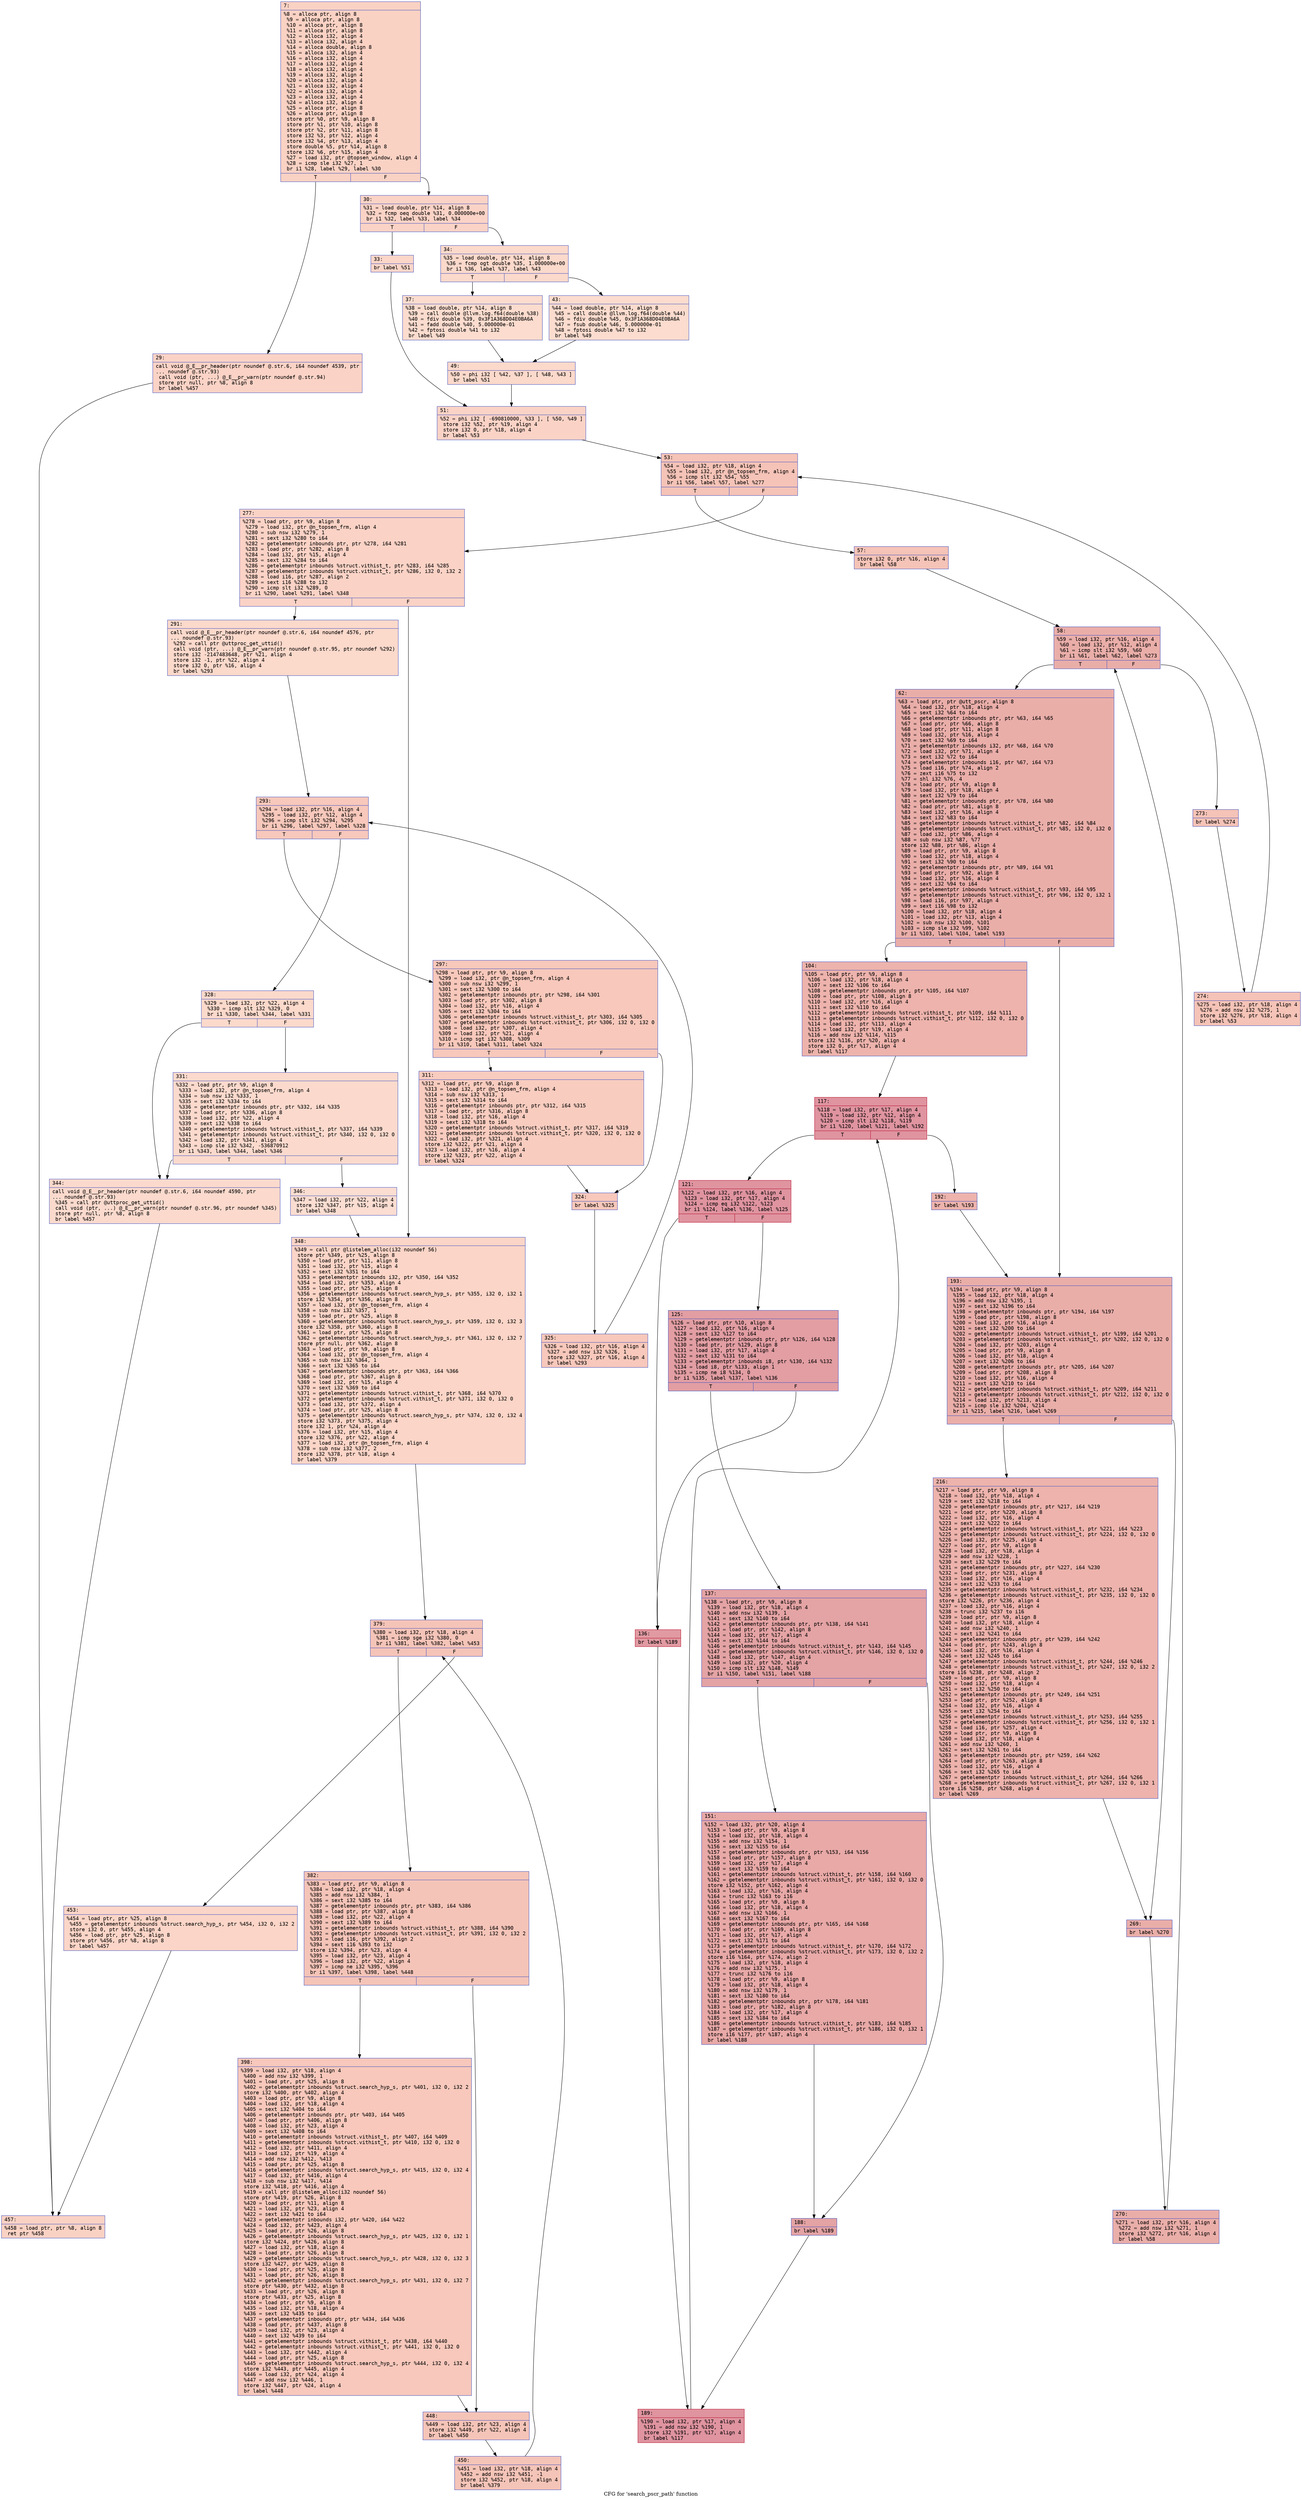 digraph "CFG for 'search_pscr_path' function" {
	label="CFG for 'search_pscr_path' function";

	Node0x60000200a5d0 [shape=record,color="#3d50c3ff", style=filled, fillcolor="#f4987a70" fontname="Courier",label="{7:\l|  %8 = alloca ptr, align 8\l  %9 = alloca ptr, align 8\l  %10 = alloca ptr, align 8\l  %11 = alloca ptr, align 8\l  %12 = alloca i32, align 4\l  %13 = alloca i32, align 4\l  %14 = alloca double, align 8\l  %15 = alloca i32, align 4\l  %16 = alloca i32, align 4\l  %17 = alloca i32, align 4\l  %18 = alloca i32, align 4\l  %19 = alloca i32, align 4\l  %20 = alloca i32, align 4\l  %21 = alloca i32, align 4\l  %22 = alloca i32, align 4\l  %23 = alloca i32, align 4\l  %24 = alloca i32, align 4\l  %25 = alloca ptr, align 8\l  %26 = alloca ptr, align 8\l  store ptr %0, ptr %9, align 8\l  store ptr %1, ptr %10, align 8\l  store ptr %2, ptr %11, align 8\l  store i32 %3, ptr %12, align 4\l  store i32 %4, ptr %13, align 4\l  store double %5, ptr %14, align 8\l  store i32 %6, ptr %15, align 4\l  %27 = load i32, ptr @topsen_window, align 4\l  %28 = icmp sle i32 %27, 1\l  br i1 %28, label %29, label %30\l|{<s0>T|<s1>F}}"];
	Node0x60000200a5d0:s0 -> Node0x60000200a620[tooltip="7 -> 29\nProbability 50.00%" ];
	Node0x60000200a5d0:s1 -> Node0x60000200a670[tooltip="7 -> 30\nProbability 50.00%" ];
	Node0x60000200a620 [shape=record,color="#3d50c3ff", style=filled, fillcolor="#f59c7d70" fontname="Courier",label="{29:\l|  call void @_E__pr_header(ptr noundef @.str.6, i64 noundef 4539, ptr\l... noundef @.str.93)\l  call void (ptr, ...) @_E__pr_warn(ptr noundef @.str.94)\l  store ptr null, ptr %8, align 8\l  br label %457\l}"];
	Node0x60000200a620 -> Node0x60000200b480[tooltip="29 -> 457\nProbability 100.00%" ];
	Node0x60000200a670 [shape=record,color="#3d50c3ff", style=filled, fillcolor="#f59c7d70" fontname="Courier",label="{30:\l|  %31 = load double, ptr %14, align 8\l  %32 = fcmp oeq double %31, 0.000000e+00\l  br i1 %32, label %33, label %34\l|{<s0>T|<s1>F}}"];
	Node0x60000200a670:s0 -> Node0x60000200a6c0[tooltip="30 -> 33\nProbability 62.50%" ];
	Node0x60000200a670:s1 -> Node0x60000200a710[tooltip="30 -> 34\nProbability 37.50%" ];
	Node0x60000200a6c0 [shape=record,color="#3d50c3ff", style=filled, fillcolor="#f6a38570" fontname="Courier",label="{33:\l|  br label %51\l}"];
	Node0x60000200a6c0 -> Node0x60000200a850[tooltip="33 -> 51\nProbability 100.00%" ];
	Node0x60000200a710 [shape=record,color="#3d50c3ff", style=filled, fillcolor="#f7a88970" fontname="Courier",label="{34:\l|  %35 = load double, ptr %14, align 8\l  %36 = fcmp ogt double %35, 1.000000e+00\l  br i1 %36, label %37, label %43\l|{<s0>T|<s1>F}}"];
	Node0x60000200a710:s0 -> Node0x60000200a760[tooltip="34 -> 37\nProbability 50.00%" ];
	Node0x60000200a710:s1 -> Node0x60000200a7b0[tooltip="34 -> 43\nProbability 50.00%" ];
	Node0x60000200a760 [shape=record,color="#3d50c3ff", style=filled, fillcolor="#f7af9170" fontname="Courier",label="{37:\l|  %38 = load double, ptr %14, align 8\l  %39 = call double @llvm.log.f64(double %38)\l  %40 = fdiv double %39, 0x3F1A368D04E0BA6A\l  %41 = fadd double %40, 5.000000e-01\l  %42 = fptosi double %41 to i32\l  br label %49\l}"];
	Node0x60000200a760 -> Node0x60000200a800[tooltip="37 -> 49\nProbability 100.00%" ];
	Node0x60000200a7b0 [shape=record,color="#3d50c3ff", style=filled, fillcolor="#f7af9170" fontname="Courier",label="{43:\l|  %44 = load double, ptr %14, align 8\l  %45 = call double @llvm.log.f64(double %44)\l  %46 = fdiv double %45, 0x3F1A368D04E0BA6A\l  %47 = fsub double %46, 5.000000e-01\l  %48 = fptosi double %47 to i32\l  br label %49\l}"];
	Node0x60000200a7b0 -> Node0x60000200a800[tooltip="43 -> 49\nProbability 100.00%" ];
	Node0x60000200a800 [shape=record,color="#3d50c3ff", style=filled, fillcolor="#f7a88970" fontname="Courier",label="{49:\l|  %50 = phi i32 [ %42, %37 ], [ %48, %43 ]\l  br label %51\l}"];
	Node0x60000200a800 -> Node0x60000200a850[tooltip="49 -> 51\nProbability 100.00%" ];
	Node0x60000200a850 [shape=record,color="#3d50c3ff", style=filled, fillcolor="#f59c7d70" fontname="Courier",label="{51:\l|  %52 = phi i32 [ -690810000, %33 ], [ %50, %49 ]\l  store i32 %52, ptr %19, align 4\l  store i32 0, ptr %18, align 4\l  br label %53\l}"];
	Node0x60000200a850 -> Node0x60000200a8a0[tooltip="51 -> 53\nProbability 100.00%" ];
	Node0x60000200a8a0 [shape=record,color="#3d50c3ff", style=filled, fillcolor="#e8765c70" fontname="Courier",label="{53:\l|  %54 = load i32, ptr %18, align 4\l  %55 = load i32, ptr @n_topsen_frm, align 4\l  %56 = icmp slt i32 %54, %55\l  br i1 %56, label %57, label %277\l|{<s0>T|<s1>F}}"];
	Node0x60000200a8a0:s0 -> Node0x60000200a8f0[tooltip="53 -> 57\nProbability 96.88%" ];
	Node0x60000200a8a0:s1 -> Node0x60000200aee0[tooltip="53 -> 277\nProbability 3.12%" ];
	Node0x60000200a8f0 [shape=record,color="#3d50c3ff", style=filled, fillcolor="#e8765c70" fontname="Courier",label="{57:\l|  store i32 0, ptr %16, align 4\l  br label %58\l}"];
	Node0x60000200a8f0 -> Node0x60000200a940[tooltip="57 -> 58\nProbability 100.00%" ];
	Node0x60000200a940 [shape=record,color="#3d50c3ff", style=filled, fillcolor="#d0473d70" fontname="Courier",label="{58:\l|  %59 = load i32, ptr %16, align 4\l  %60 = load i32, ptr %12, align 4\l  %61 = icmp slt i32 %59, %60\l  br i1 %61, label %62, label %273\l|{<s0>T|<s1>F}}"];
	Node0x60000200a940:s0 -> Node0x60000200a990[tooltip="58 -> 62\nProbability 96.88%" ];
	Node0x60000200a940:s1 -> Node0x60000200ae40[tooltip="58 -> 273\nProbability 3.12%" ];
	Node0x60000200a990 [shape=record,color="#3d50c3ff", style=filled, fillcolor="#d0473d70" fontname="Courier",label="{62:\l|  %63 = load ptr, ptr @utt_pscr, align 8\l  %64 = load i32, ptr %18, align 4\l  %65 = sext i32 %64 to i64\l  %66 = getelementptr inbounds ptr, ptr %63, i64 %65\l  %67 = load ptr, ptr %66, align 8\l  %68 = load ptr, ptr %11, align 8\l  %69 = load i32, ptr %16, align 4\l  %70 = sext i32 %69 to i64\l  %71 = getelementptr inbounds i32, ptr %68, i64 %70\l  %72 = load i32, ptr %71, align 4\l  %73 = sext i32 %72 to i64\l  %74 = getelementptr inbounds i16, ptr %67, i64 %73\l  %75 = load i16, ptr %74, align 2\l  %76 = zext i16 %75 to i32\l  %77 = shl i32 %76, 4\l  %78 = load ptr, ptr %9, align 8\l  %79 = load i32, ptr %18, align 4\l  %80 = sext i32 %79 to i64\l  %81 = getelementptr inbounds ptr, ptr %78, i64 %80\l  %82 = load ptr, ptr %81, align 8\l  %83 = load i32, ptr %16, align 4\l  %84 = sext i32 %83 to i64\l  %85 = getelementptr inbounds %struct.vithist_t, ptr %82, i64 %84\l  %86 = getelementptr inbounds %struct.vithist_t, ptr %85, i32 0, i32 0\l  %87 = load i32, ptr %86, align 4\l  %88 = sub nsw i32 %87, %77\l  store i32 %88, ptr %86, align 4\l  %89 = load ptr, ptr %9, align 8\l  %90 = load i32, ptr %18, align 4\l  %91 = sext i32 %90 to i64\l  %92 = getelementptr inbounds ptr, ptr %89, i64 %91\l  %93 = load ptr, ptr %92, align 8\l  %94 = load i32, ptr %16, align 4\l  %95 = sext i32 %94 to i64\l  %96 = getelementptr inbounds %struct.vithist_t, ptr %93, i64 %95\l  %97 = getelementptr inbounds %struct.vithist_t, ptr %96, i32 0, i32 1\l  %98 = load i16, ptr %97, align 4\l  %99 = sext i16 %98 to i32\l  %100 = load i32, ptr %18, align 4\l  %101 = load i32, ptr %13, align 4\l  %102 = sub nsw i32 %100, %101\l  %103 = icmp sle i32 %99, %102\l  br i1 %103, label %104, label %193\l|{<s0>T|<s1>F}}"];
	Node0x60000200a990:s0 -> Node0x60000200a9e0[tooltip="62 -> 104\nProbability 50.00%" ];
	Node0x60000200a990:s1 -> Node0x60000200ad00[tooltip="62 -> 193\nProbability 50.00%" ];
	Node0x60000200a9e0 [shape=record,color="#3d50c3ff", style=filled, fillcolor="#d6524470" fontname="Courier",label="{104:\l|  %105 = load ptr, ptr %9, align 8\l  %106 = load i32, ptr %18, align 4\l  %107 = sext i32 %106 to i64\l  %108 = getelementptr inbounds ptr, ptr %105, i64 %107\l  %109 = load ptr, ptr %108, align 8\l  %110 = load i32, ptr %16, align 4\l  %111 = sext i32 %110 to i64\l  %112 = getelementptr inbounds %struct.vithist_t, ptr %109, i64 %111\l  %113 = getelementptr inbounds %struct.vithist_t, ptr %112, i32 0, i32 0\l  %114 = load i32, ptr %113, align 4\l  %115 = load i32, ptr %19, align 4\l  %116 = add nsw i32 %114, %115\l  store i32 %116, ptr %20, align 4\l  store i32 0, ptr %17, align 4\l  br label %117\l}"];
	Node0x60000200a9e0 -> Node0x60000200aa30[tooltip="104 -> 117\nProbability 100.00%" ];
	Node0x60000200aa30 [shape=record,color="#b70d28ff", style=filled, fillcolor="#b70d2870" fontname="Courier",label="{117:\l|  %118 = load i32, ptr %17, align 4\l  %119 = load i32, ptr %12, align 4\l  %120 = icmp slt i32 %118, %119\l  br i1 %120, label %121, label %192\l|{<s0>T|<s1>F}}"];
	Node0x60000200aa30:s0 -> Node0x60000200aa80[tooltip="117 -> 121\nProbability 96.88%" ];
	Node0x60000200aa30:s1 -> Node0x60000200acb0[tooltip="117 -> 192\nProbability 3.12%" ];
	Node0x60000200aa80 [shape=record,color="#b70d28ff", style=filled, fillcolor="#b70d2870" fontname="Courier",label="{121:\l|  %122 = load i32, ptr %16, align 4\l  %123 = load i32, ptr %17, align 4\l  %124 = icmp eq i32 %122, %123\l  br i1 %124, label %136, label %125\l|{<s0>T|<s1>F}}"];
	Node0x60000200aa80:s0 -> Node0x60000200ab20[tooltip="121 -> 136\nProbability 50.00%" ];
	Node0x60000200aa80:s1 -> Node0x60000200aad0[tooltip="121 -> 125\nProbability 50.00%" ];
	Node0x60000200aad0 [shape=record,color="#3d50c3ff", style=filled, fillcolor="#be242e70" fontname="Courier",label="{125:\l|  %126 = load ptr, ptr %10, align 8\l  %127 = load i32, ptr %16, align 4\l  %128 = sext i32 %127 to i64\l  %129 = getelementptr inbounds ptr, ptr %126, i64 %128\l  %130 = load ptr, ptr %129, align 8\l  %131 = load i32, ptr %17, align 4\l  %132 = sext i32 %131 to i64\l  %133 = getelementptr inbounds i8, ptr %130, i64 %132\l  %134 = load i8, ptr %133, align 1\l  %135 = icmp ne i8 %134, 0\l  br i1 %135, label %137, label %136\l|{<s0>T|<s1>F}}"];
	Node0x60000200aad0:s0 -> Node0x60000200ab70[tooltip="125 -> 137\nProbability 62.50%" ];
	Node0x60000200aad0:s1 -> Node0x60000200ab20[tooltip="125 -> 136\nProbability 37.50%" ];
	Node0x60000200ab20 [shape=record,color="#b70d28ff", style=filled, fillcolor="#bb1b2c70" fontname="Courier",label="{136:\l|  br label %189\l}"];
	Node0x60000200ab20 -> Node0x60000200ac60[tooltip="136 -> 189\nProbability 100.00%" ];
	Node0x60000200ab70 [shape=record,color="#3d50c3ff", style=filled, fillcolor="#c32e3170" fontname="Courier",label="{137:\l|  %138 = load ptr, ptr %9, align 8\l  %139 = load i32, ptr %18, align 4\l  %140 = add nsw i32 %139, 1\l  %141 = sext i32 %140 to i64\l  %142 = getelementptr inbounds ptr, ptr %138, i64 %141\l  %143 = load ptr, ptr %142, align 8\l  %144 = load i32, ptr %17, align 4\l  %145 = sext i32 %144 to i64\l  %146 = getelementptr inbounds %struct.vithist_t, ptr %143, i64 %145\l  %147 = getelementptr inbounds %struct.vithist_t, ptr %146, i32 0, i32 0\l  %148 = load i32, ptr %147, align 4\l  %149 = load i32, ptr %20, align 4\l  %150 = icmp slt i32 %148, %149\l  br i1 %150, label %151, label %188\l|{<s0>T|<s1>F}}"];
	Node0x60000200ab70:s0 -> Node0x60000200abc0[tooltip="137 -> 151\nProbability 50.00%" ];
	Node0x60000200ab70:s1 -> Node0x60000200ac10[tooltip="137 -> 188\nProbability 50.00%" ];
	Node0x60000200abc0 [shape=record,color="#3d50c3ff", style=filled, fillcolor="#ca3b3770" fontname="Courier",label="{151:\l|  %152 = load i32, ptr %20, align 4\l  %153 = load ptr, ptr %9, align 8\l  %154 = load i32, ptr %18, align 4\l  %155 = add nsw i32 %154, 1\l  %156 = sext i32 %155 to i64\l  %157 = getelementptr inbounds ptr, ptr %153, i64 %156\l  %158 = load ptr, ptr %157, align 8\l  %159 = load i32, ptr %17, align 4\l  %160 = sext i32 %159 to i64\l  %161 = getelementptr inbounds %struct.vithist_t, ptr %158, i64 %160\l  %162 = getelementptr inbounds %struct.vithist_t, ptr %161, i32 0, i32 0\l  store i32 %152, ptr %162, align 4\l  %163 = load i32, ptr %16, align 4\l  %164 = trunc i32 %163 to i16\l  %165 = load ptr, ptr %9, align 8\l  %166 = load i32, ptr %18, align 4\l  %167 = add nsw i32 %166, 1\l  %168 = sext i32 %167 to i64\l  %169 = getelementptr inbounds ptr, ptr %165, i64 %168\l  %170 = load ptr, ptr %169, align 8\l  %171 = load i32, ptr %17, align 4\l  %172 = sext i32 %171 to i64\l  %173 = getelementptr inbounds %struct.vithist_t, ptr %170, i64 %172\l  %174 = getelementptr inbounds %struct.vithist_t, ptr %173, i32 0, i32 2\l  store i16 %164, ptr %174, align 2\l  %175 = load i32, ptr %18, align 4\l  %176 = add nsw i32 %175, 1\l  %177 = trunc i32 %176 to i16\l  %178 = load ptr, ptr %9, align 8\l  %179 = load i32, ptr %18, align 4\l  %180 = add nsw i32 %179, 1\l  %181 = sext i32 %180 to i64\l  %182 = getelementptr inbounds ptr, ptr %178, i64 %181\l  %183 = load ptr, ptr %182, align 8\l  %184 = load i32, ptr %17, align 4\l  %185 = sext i32 %184 to i64\l  %186 = getelementptr inbounds %struct.vithist_t, ptr %183, i64 %185\l  %187 = getelementptr inbounds %struct.vithist_t, ptr %186, i32 0, i32 1\l  store i16 %177, ptr %187, align 4\l  br label %188\l}"];
	Node0x60000200abc0 -> Node0x60000200ac10[tooltip="151 -> 188\nProbability 100.00%" ];
	Node0x60000200ac10 [shape=record,color="#3d50c3ff", style=filled, fillcolor="#c32e3170" fontname="Courier",label="{188:\l|  br label %189\l}"];
	Node0x60000200ac10 -> Node0x60000200ac60[tooltip="188 -> 189\nProbability 100.00%" ];
	Node0x60000200ac60 [shape=record,color="#b70d28ff", style=filled, fillcolor="#b70d2870" fontname="Courier",label="{189:\l|  %190 = load i32, ptr %17, align 4\l  %191 = add nsw i32 %190, 1\l  store i32 %191, ptr %17, align 4\l  br label %117\l}"];
	Node0x60000200ac60 -> Node0x60000200aa30[tooltip="189 -> 117\nProbability 100.00%" ];
	Node0x60000200acb0 [shape=record,color="#3d50c3ff", style=filled, fillcolor="#d6524470" fontname="Courier",label="{192:\l|  br label %193\l}"];
	Node0x60000200acb0 -> Node0x60000200ad00[tooltip="192 -> 193\nProbability 100.00%" ];
	Node0x60000200ad00 [shape=record,color="#3d50c3ff", style=filled, fillcolor="#d0473d70" fontname="Courier",label="{193:\l|  %194 = load ptr, ptr %9, align 8\l  %195 = load i32, ptr %18, align 4\l  %196 = add nsw i32 %195, 1\l  %197 = sext i32 %196 to i64\l  %198 = getelementptr inbounds ptr, ptr %194, i64 %197\l  %199 = load ptr, ptr %198, align 8\l  %200 = load i32, ptr %16, align 4\l  %201 = sext i32 %200 to i64\l  %202 = getelementptr inbounds %struct.vithist_t, ptr %199, i64 %201\l  %203 = getelementptr inbounds %struct.vithist_t, ptr %202, i32 0, i32 0\l  %204 = load i32, ptr %203, align 4\l  %205 = load ptr, ptr %9, align 8\l  %206 = load i32, ptr %18, align 4\l  %207 = sext i32 %206 to i64\l  %208 = getelementptr inbounds ptr, ptr %205, i64 %207\l  %209 = load ptr, ptr %208, align 8\l  %210 = load i32, ptr %16, align 4\l  %211 = sext i32 %210 to i64\l  %212 = getelementptr inbounds %struct.vithist_t, ptr %209, i64 %211\l  %213 = getelementptr inbounds %struct.vithist_t, ptr %212, i32 0, i32 0\l  %214 = load i32, ptr %213, align 4\l  %215 = icmp sle i32 %204, %214\l  br i1 %215, label %216, label %269\l|{<s0>T|<s1>F}}"];
	Node0x60000200ad00:s0 -> Node0x60000200ad50[tooltip="193 -> 216\nProbability 50.00%" ];
	Node0x60000200ad00:s1 -> Node0x60000200ada0[tooltip="193 -> 269\nProbability 50.00%" ];
	Node0x60000200ad50 [shape=record,color="#3d50c3ff", style=filled, fillcolor="#d6524470" fontname="Courier",label="{216:\l|  %217 = load ptr, ptr %9, align 8\l  %218 = load i32, ptr %18, align 4\l  %219 = sext i32 %218 to i64\l  %220 = getelementptr inbounds ptr, ptr %217, i64 %219\l  %221 = load ptr, ptr %220, align 8\l  %222 = load i32, ptr %16, align 4\l  %223 = sext i32 %222 to i64\l  %224 = getelementptr inbounds %struct.vithist_t, ptr %221, i64 %223\l  %225 = getelementptr inbounds %struct.vithist_t, ptr %224, i32 0, i32 0\l  %226 = load i32, ptr %225, align 4\l  %227 = load ptr, ptr %9, align 8\l  %228 = load i32, ptr %18, align 4\l  %229 = add nsw i32 %228, 1\l  %230 = sext i32 %229 to i64\l  %231 = getelementptr inbounds ptr, ptr %227, i64 %230\l  %232 = load ptr, ptr %231, align 8\l  %233 = load i32, ptr %16, align 4\l  %234 = sext i32 %233 to i64\l  %235 = getelementptr inbounds %struct.vithist_t, ptr %232, i64 %234\l  %236 = getelementptr inbounds %struct.vithist_t, ptr %235, i32 0, i32 0\l  store i32 %226, ptr %236, align 4\l  %237 = load i32, ptr %16, align 4\l  %238 = trunc i32 %237 to i16\l  %239 = load ptr, ptr %9, align 8\l  %240 = load i32, ptr %18, align 4\l  %241 = add nsw i32 %240, 1\l  %242 = sext i32 %241 to i64\l  %243 = getelementptr inbounds ptr, ptr %239, i64 %242\l  %244 = load ptr, ptr %243, align 8\l  %245 = load i32, ptr %16, align 4\l  %246 = sext i32 %245 to i64\l  %247 = getelementptr inbounds %struct.vithist_t, ptr %244, i64 %246\l  %248 = getelementptr inbounds %struct.vithist_t, ptr %247, i32 0, i32 2\l  store i16 %238, ptr %248, align 2\l  %249 = load ptr, ptr %9, align 8\l  %250 = load i32, ptr %18, align 4\l  %251 = sext i32 %250 to i64\l  %252 = getelementptr inbounds ptr, ptr %249, i64 %251\l  %253 = load ptr, ptr %252, align 8\l  %254 = load i32, ptr %16, align 4\l  %255 = sext i32 %254 to i64\l  %256 = getelementptr inbounds %struct.vithist_t, ptr %253, i64 %255\l  %257 = getelementptr inbounds %struct.vithist_t, ptr %256, i32 0, i32 1\l  %258 = load i16, ptr %257, align 4\l  %259 = load ptr, ptr %9, align 8\l  %260 = load i32, ptr %18, align 4\l  %261 = add nsw i32 %260, 1\l  %262 = sext i32 %261 to i64\l  %263 = getelementptr inbounds ptr, ptr %259, i64 %262\l  %264 = load ptr, ptr %263, align 8\l  %265 = load i32, ptr %16, align 4\l  %266 = sext i32 %265 to i64\l  %267 = getelementptr inbounds %struct.vithist_t, ptr %264, i64 %266\l  %268 = getelementptr inbounds %struct.vithist_t, ptr %267, i32 0, i32 1\l  store i16 %258, ptr %268, align 4\l  br label %269\l}"];
	Node0x60000200ad50 -> Node0x60000200ada0[tooltip="216 -> 269\nProbability 100.00%" ];
	Node0x60000200ada0 [shape=record,color="#3d50c3ff", style=filled, fillcolor="#d0473d70" fontname="Courier",label="{269:\l|  br label %270\l}"];
	Node0x60000200ada0 -> Node0x60000200adf0[tooltip="269 -> 270\nProbability 100.00%" ];
	Node0x60000200adf0 [shape=record,color="#3d50c3ff", style=filled, fillcolor="#d0473d70" fontname="Courier",label="{270:\l|  %271 = load i32, ptr %16, align 4\l  %272 = add nsw i32 %271, 1\l  store i32 %272, ptr %16, align 4\l  br label %58\l}"];
	Node0x60000200adf0 -> Node0x60000200a940[tooltip="270 -> 58\nProbability 100.00%" ];
	Node0x60000200ae40 [shape=record,color="#3d50c3ff", style=filled, fillcolor="#e8765c70" fontname="Courier",label="{273:\l|  br label %274\l}"];
	Node0x60000200ae40 -> Node0x60000200ae90[tooltip="273 -> 274\nProbability 100.00%" ];
	Node0x60000200ae90 [shape=record,color="#3d50c3ff", style=filled, fillcolor="#e8765c70" fontname="Courier",label="{274:\l|  %275 = load i32, ptr %18, align 4\l  %276 = add nsw i32 %275, 1\l  store i32 %276, ptr %18, align 4\l  br label %53\l}"];
	Node0x60000200ae90 -> Node0x60000200a8a0[tooltip="274 -> 53\nProbability 100.00%" ];
	Node0x60000200aee0 [shape=record,color="#3d50c3ff", style=filled, fillcolor="#f59c7d70" fontname="Courier",label="{277:\l|  %278 = load ptr, ptr %9, align 8\l  %279 = load i32, ptr @n_topsen_frm, align 4\l  %280 = sub nsw i32 %279, 1\l  %281 = sext i32 %280 to i64\l  %282 = getelementptr inbounds ptr, ptr %278, i64 %281\l  %283 = load ptr, ptr %282, align 8\l  %284 = load i32, ptr %15, align 4\l  %285 = sext i32 %284 to i64\l  %286 = getelementptr inbounds %struct.vithist_t, ptr %283, i64 %285\l  %287 = getelementptr inbounds %struct.vithist_t, ptr %286, i32 0, i32 2\l  %288 = load i16, ptr %287, align 2\l  %289 = sext i16 %288 to i32\l  %290 = icmp slt i32 %289, 0\l  br i1 %290, label %291, label %348\l|{<s0>T|<s1>F}}"];
	Node0x60000200aee0:s0 -> Node0x60000200af30[tooltip="277 -> 291\nProbability 37.50%" ];
	Node0x60000200aee0:s1 -> Node0x60000200b250[tooltip="277 -> 348\nProbability 62.50%" ];
	Node0x60000200af30 [shape=record,color="#3d50c3ff", style=filled, fillcolor="#f7a88970" fontname="Courier",label="{291:\l|  call void @_E__pr_header(ptr noundef @.str.6, i64 noundef 4576, ptr\l... noundef @.str.93)\l  %292 = call ptr @uttproc_get_uttid()\l  call void (ptr, ...) @_E__pr_warn(ptr noundef @.str.95, ptr noundef %292)\l  store i32 -2147483648, ptr %21, align 4\l  store i32 -1, ptr %22, align 4\l  store i32 0, ptr %16, align 4\l  br label %293\l}"];
	Node0x60000200af30 -> Node0x60000200af80[tooltip="291 -> 293\nProbability 100.00%" ];
	Node0x60000200af80 [shape=record,color="#3d50c3ff", style=filled, fillcolor="#ed836670" fontname="Courier",label="{293:\l|  %294 = load i32, ptr %16, align 4\l  %295 = load i32, ptr %12, align 4\l  %296 = icmp slt i32 %294, %295\l  br i1 %296, label %297, label %328\l|{<s0>T|<s1>F}}"];
	Node0x60000200af80:s0 -> Node0x60000200afd0[tooltip="293 -> 297\nProbability 96.88%" ];
	Node0x60000200af80:s1 -> Node0x60000200b110[tooltip="293 -> 328\nProbability 3.12%" ];
	Node0x60000200afd0 [shape=record,color="#3d50c3ff", style=filled, fillcolor="#ed836670" fontname="Courier",label="{297:\l|  %298 = load ptr, ptr %9, align 8\l  %299 = load i32, ptr @n_topsen_frm, align 4\l  %300 = sub nsw i32 %299, 1\l  %301 = sext i32 %300 to i64\l  %302 = getelementptr inbounds ptr, ptr %298, i64 %301\l  %303 = load ptr, ptr %302, align 8\l  %304 = load i32, ptr %16, align 4\l  %305 = sext i32 %304 to i64\l  %306 = getelementptr inbounds %struct.vithist_t, ptr %303, i64 %305\l  %307 = getelementptr inbounds %struct.vithist_t, ptr %306, i32 0, i32 0\l  %308 = load i32, ptr %307, align 4\l  %309 = load i32, ptr %21, align 4\l  %310 = icmp sgt i32 %308, %309\l  br i1 %310, label %311, label %324\l|{<s0>T|<s1>F}}"];
	Node0x60000200afd0:s0 -> Node0x60000200b020[tooltip="297 -> 311\nProbability 50.00%" ];
	Node0x60000200afd0:s1 -> Node0x60000200b070[tooltip="297 -> 324\nProbability 50.00%" ];
	Node0x60000200b020 [shape=record,color="#3d50c3ff", style=filled, fillcolor="#f08b6e70" fontname="Courier",label="{311:\l|  %312 = load ptr, ptr %9, align 8\l  %313 = load i32, ptr @n_topsen_frm, align 4\l  %314 = sub nsw i32 %313, 1\l  %315 = sext i32 %314 to i64\l  %316 = getelementptr inbounds ptr, ptr %312, i64 %315\l  %317 = load ptr, ptr %316, align 8\l  %318 = load i32, ptr %16, align 4\l  %319 = sext i32 %318 to i64\l  %320 = getelementptr inbounds %struct.vithist_t, ptr %317, i64 %319\l  %321 = getelementptr inbounds %struct.vithist_t, ptr %320, i32 0, i32 0\l  %322 = load i32, ptr %321, align 4\l  store i32 %322, ptr %21, align 4\l  %323 = load i32, ptr %16, align 4\l  store i32 %323, ptr %22, align 4\l  br label %324\l}"];
	Node0x60000200b020 -> Node0x60000200b070[tooltip="311 -> 324\nProbability 100.00%" ];
	Node0x60000200b070 [shape=record,color="#3d50c3ff", style=filled, fillcolor="#ed836670" fontname="Courier",label="{324:\l|  br label %325\l}"];
	Node0x60000200b070 -> Node0x60000200b0c0[tooltip="324 -> 325\nProbability 100.00%" ];
	Node0x60000200b0c0 [shape=record,color="#3d50c3ff", style=filled, fillcolor="#ed836670" fontname="Courier",label="{325:\l|  %326 = load i32, ptr %16, align 4\l  %327 = add nsw i32 %326, 1\l  store i32 %327, ptr %16, align 4\l  br label %293\l}"];
	Node0x60000200b0c0 -> Node0x60000200af80[tooltip="325 -> 293\nProbability 100.00%" ];
	Node0x60000200b110 [shape=record,color="#3d50c3ff", style=filled, fillcolor="#f7a88970" fontname="Courier",label="{328:\l|  %329 = load i32, ptr %22, align 4\l  %330 = icmp slt i32 %329, 0\l  br i1 %330, label %344, label %331\l|{<s0>T|<s1>F}}"];
	Node0x60000200b110:s0 -> Node0x60000200b1b0[tooltip="328 -> 344\nProbability 37.50%" ];
	Node0x60000200b110:s1 -> Node0x60000200b160[tooltip="328 -> 331\nProbability 62.50%" ];
	Node0x60000200b160 [shape=record,color="#3d50c3ff", style=filled, fillcolor="#f7ac8e70" fontname="Courier",label="{331:\l|  %332 = load ptr, ptr %9, align 8\l  %333 = load i32, ptr @n_topsen_frm, align 4\l  %334 = sub nsw i32 %333, 1\l  %335 = sext i32 %334 to i64\l  %336 = getelementptr inbounds ptr, ptr %332, i64 %335\l  %337 = load ptr, ptr %336, align 8\l  %338 = load i32, ptr %22, align 4\l  %339 = sext i32 %338 to i64\l  %340 = getelementptr inbounds %struct.vithist_t, ptr %337, i64 %339\l  %341 = getelementptr inbounds %struct.vithist_t, ptr %340, i32 0, i32 0\l  %342 = load i32, ptr %341, align 4\l  %343 = icmp sle i32 %342, -536870912\l  br i1 %343, label %344, label %346\l|{<s0>T|<s1>F}}"];
	Node0x60000200b160:s0 -> Node0x60000200b1b0[tooltip="331 -> 344\nProbability 50.00%" ];
	Node0x60000200b160:s1 -> Node0x60000200b200[tooltip="331 -> 346\nProbability 50.00%" ];
	Node0x60000200b1b0 [shape=record,color="#3d50c3ff", style=filled, fillcolor="#f7ac8e70" fontname="Courier",label="{344:\l|  call void @_E__pr_header(ptr noundef @.str.6, i64 noundef 4590, ptr\l... noundef @.str.93)\l  %345 = call ptr @uttproc_get_uttid()\l  call void (ptr, ...) @_E__pr_warn(ptr noundef @.str.96, ptr noundef %345)\l  store ptr null, ptr %8, align 8\l  br label %457\l}"];
	Node0x60000200b1b0 -> Node0x60000200b480[tooltip="344 -> 457\nProbability 100.00%" ];
	Node0x60000200b200 [shape=record,color="#3d50c3ff", style=filled, fillcolor="#f7b39670" fontname="Courier",label="{346:\l|  %347 = load i32, ptr %22, align 4\l  store i32 %347, ptr %15, align 4\l  br label %348\l}"];
	Node0x60000200b200 -> Node0x60000200b250[tooltip="346 -> 348\nProbability 100.00%" ];
	Node0x60000200b250 [shape=record,color="#3d50c3ff", style=filled, fillcolor="#f5a08170" fontname="Courier",label="{348:\l|  %349 = call ptr @listelem_alloc(i32 noundef 56)\l  store ptr %349, ptr %25, align 8\l  %350 = load ptr, ptr %11, align 8\l  %351 = load i32, ptr %15, align 4\l  %352 = sext i32 %351 to i64\l  %353 = getelementptr inbounds i32, ptr %350, i64 %352\l  %354 = load i32, ptr %353, align 4\l  %355 = load ptr, ptr %25, align 8\l  %356 = getelementptr inbounds %struct.search_hyp_s, ptr %355, i32 0, i32 1\l  store i32 %354, ptr %356, align 8\l  %357 = load i32, ptr @n_topsen_frm, align 4\l  %358 = sub nsw i32 %357, 1\l  %359 = load ptr, ptr %25, align 8\l  %360 = getelementptr inbounds %struct.search_hyp_s, ptr %359, i32 0, i32 3\l  store i32 %358, ptr %360, align 8\l  %361 = load ptr, ptr %25, align 8\l  %362 = getelementptr inbounds %struct.search_hyp_s, ptr %361, i32 0, i32 7\l  store ptr null, ptr %362, align 8\l  %363 = load ptr, ptr %9, align 8\l  %364 = load i32, ptr @n_topsen_frm, align 4\l  %365 = sub nsw i32 %364, 1\l  %366 = sext i32 %365 to i64\l  %367 = getelementptr inbounds ptr, ptr %363, i64 %366\l  %368 = load ptr, ptr %367, align 8\l  %369 = load i32, ptr %15, align 4\l  %370 = sext i32 %369 to i64\l  %371 = getelementptr inbounds %struct.vithist_t, ptr %368, i64 %370\l  %372 = getelementptr inbounds %struct.vithist_t, ptr %371, i32 0, i32 0\l  %373 = load i32, ptr %372, align 4\l  %374 = load ptr, ptr %25, align 8\l  %375 = getelementptr inbounds %struct.search_hyp_s, ptr %374, i32 0, i32 4\l  store i32 %373, ptr %375, align 4\l  store i32 1, ptr %24, align 4\l  %376 = load i32, ptr %15, align 4\l  store i32 %376, ptr %22, align 4\l  %377 = load i32, ptr @n_topsen_frm, align 4\l  %378 = sub nsw i32 %377, 2\l  store i32 %378, ptr %18, align 4\l  br label %379\l}"];
	Node0x60000200b250 -> Node0x60000200b2a0[tooltip="348 -> 379\nProbability 100.00%" ];
	Node0x60000200b2a0 [shape=record,color="#3d50c3ff", style=filled, fillcolor="#e97a5f70" fontname="Courier",label="{379:\l|  %380 = load i32, ptr %18, align 4\l  %381 = icmp sge i32 %380, 0\l  br i1 %381, label %382, label %453\l|{<s0>T|<s1>F}}"];
	Node0x60000200b2a0:s0 -> Node0x60000200b2f0[tooltip="379 -> 382\nProbability 96.88%" ];
	Node0x60000200b2a0:s1 -> Node0x60000200b430[tooltip="379 -> 453\nProbability 3.12%" ];
	Node0x60000200b2f0 [shape=record,color="#3d50c3ff", style=filled, fillcolor="#e97a5f70" fontname="Courier",label="{382:\l|  %383 = load ptr, ptr %9, align 8\l  %384 = load i32, ptr %18, align 4\l  %385 = add nsw i32 %384, 1\l  %386 = sext i32 %385 to i64\l  %387 = getelementptr inbounds ptr, ptr %383, i64 %386\l  %388 = load ptr, ptr %387, align 8\l  %389 = load i32, ptr %22, align 4\l  %390 = sext i32 %389 to i64\l  %391 = getelementptr inbounds %struct.vithist_t, ptr %388, i64 %390\l  %392 = getelementptr inbounds %struct.vithist_t, ptr %391, i32 0, i32 2\l  %393 = load i16, ptr %392, align 2\l  %394 = sext i16 %393 to i32\l  store i32 %394, ptr %23, align 4\l  %395 = load i32, ptr %23, align 4\l  %396 = load i32, ptr %22, align 4\l  %397 = icmp ne i32 %395, %396\l  br i1 %397, label %398, label %448\l|{<s0>T|<s1>F}}"];
	Node0x60000200b2f0:s0 -> Node0x60000200b340[tooltip="382 -> 398\nProbability 50.00%" ];
	Node0x60000200b2f0:s1 -> Node0x60000200b390[tooltip="382 -> 448\nProbability 50.00%" ];
	Node0x60000200b340 [shape=record,color="#3d50c3ff", style=filled, fillcolor="#ed836670" fontname="Courier",label="{398:\l|  %399 = load i32, ptr %18, align 4\l  %400 = add nsw i32 %399, 1\l  %401 = load ptr, ptr %25, align 8\l  %402 = getelementptr inbounds %struct.search_hyp_s, ptr %401, i32 0, i32 2\l  store i32 %400, ptr %402, align 4\l  %403 = load ptr, ptr %9, align 8\l  %404 = load i32, ptr %18, align 4\l  %405 = sext i32 %404 to i64\l  %406 = getelementptr inbounds ptr, ptr %403, i64 %405\l  %407 = load ptr, ptr %406, align 8\l  %408 = load i32, ptr %23, align 4\l  %409 = sext i32 %408 to i64\l  %410 = getelementptr inbounds %struct.vithist_t, ptr %407, i64 %409\l  %411 = getelementptr inbounds %struct.vithist_t, ptr %410, i32 0, i32 0\l  %412 = load i32, ptr %411, align 4\l  %413 = load i32, ptr %19, align 4\l  %414 = add nsw i32 %412, %413\l  %415 = load ptr, ptr %25, align 8\l  %416 = getelementptr inbounds %struct.search_hyp_s, ptr %415, i32 0, i32 4\l  %417 = load i32, ptr %416, align 4\l  %418 = sub nsw i32 %417, %414\l  store i32 %418, ptr %416, align 4\l  %419 = call ptr @listelem_alloc(i32 noundef 56)\l  store ptr %419, ptr %26, align 8\l  %420 = load ptr, ptr %11, align 8\l  %421 = load i32, ptr %23, align 4\l  %422 = sext i32 %421 to i64\l  %423 = getelementptr inbounds i32, ptr %420, i64 %422\l  %424 = load i32, ptr %423, align 4\l  %425 = load ptr, ptr %26, align 8\l  %426 = getelementptr inbounds %struct.search_hyp_s, ptr %425, i32 0, i32 1\l  store i32 %424, ptr %426, align 8\l  %427 = load i32, ptr %18, align 4\l  %428 = load ptr, ptr %26, align 8\l  %429 = getelementptr inbounds %struct.search_hyp_s, ptr %428, i32 0, i32 3\l  store i32 %427, ptr %429, align 8\l  %430 = load ptr, ptr %25, align 8\l  %431 = load ptr, ptr %26, align 8\l  %432 = getelementptr inbounds %struct.search_hyp_s, ptr %431, i32 0, i32 7\l  store ptr %430, ptr %432, align 8\l  %433 = load ptr, ptr %26, align 8\l  store ptr %433, ptr %25, align 8\l  %434 = load ptr, ptr %9, align 8\l  %435 = load i32, ptr %18, align 4\l  %436 = sext i32 %435 to i64\l  %437 = getelementptr inbounds ptr, ptr %434, i64 %436\l  %438 = load ptr, ptr %437, align 8\l  %439 = load i32, ptr %23, align 4\l  %440 = sext i32 %439 to i64\l  %441 = getelementptr inbounds %struct.vithist_t, ptr %438, i64 %440\l  %442 = getelementptr inbounds %struct.vithist_t, ptr %441, i32 0, i32 0\l  %443 = load i32, ptr %442, align 4\l  %444 = load ptr, ptr %25, align 8\l  %445 = getelementptr inbounds %struct.search_hyp_s, ptr %444, i32 0, i32 4\l  store i32 %443, ptr %445, align 4\l  %446 = load i32, ptr %24, align 4\l  %447 = add nsw i32 %446, 1\l  store i32 %447, ptr %24, align 4\l  br label %448\l}"];
	Node0x60000200b340 -> Node0x60000200b390[tooltip="398 -> 448\nProbability 100.00%" ];
	Node0x60000200b390 [shape=record,color="#3d50c3ff", style=filled, fillcolor="#e97a5f70" fontname="Courier",label="{448:\l|  %449 = load i32, ptr %23, align 4\l  store i32 %449, ptr %22, align 4\l  br label %450\l}"];
	Node0x60000200b390 -> Node0x60000200b3e0[tooltip="448 -> 450\nProbability 100.00%" ];
	Node0x60000200b3e0 [shape=record,color="#3d50c3ff", style=filled, fillcolor="#e97a5f70" fontname="Courier",label="{450:\l|  %451 = load i32, ptr %18, align 4\l  %452 = add nsw i32 %451, -1\l  store i32 %452, ptr %18, align 4\l  br label %379\l}"];
	Node0x60000200b3e0 -> Node0x60000200b2a0[tooltip="450 -> 379\nProbability 100.00%" ];
	Node0x60000200b430 [shape=record,color="#3d50c3ff", style=filled, fillcolor="#f5a08170" fontname="Courier",label="{453:\l|  %454 = load ptr, ptr %25, align 8\l  %455 = getelementptr inbounds %struct.search_hyp_s, ptr %454, i32 0, i32 2\l  store i32 0, ptr %455, align 4\l  %456 = load ptr, ptr %25, align 8\l  store ptr %456, ptr %8, align 8\l  br label %457\l}"];
	Node0x60000200b430 -> Node0x60000200b480[tooltip="453 -> 457\nProbability 100.00%" ];
	Node0x60000200b480 [shape=record,color="#3d50c3ff", style=filled, fillcolor="#f4987a70" fontname="Courier",label="{457:\l|  %458 = load ptr, ptr %8, align 8\l  ret ptr %458\l}"];
}
